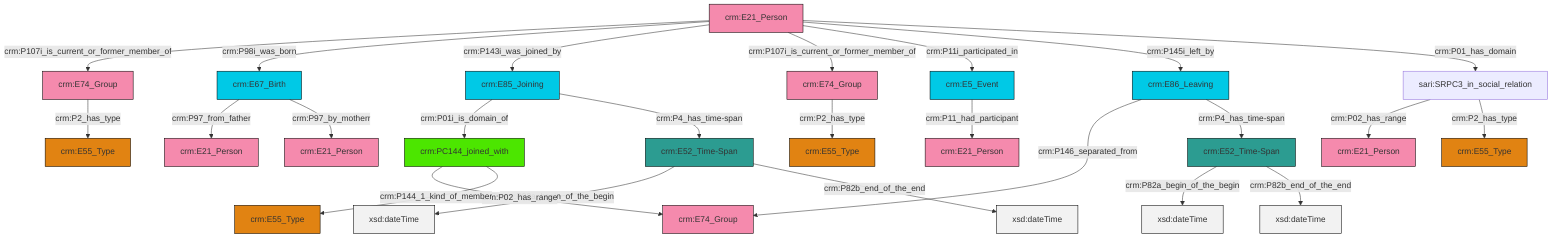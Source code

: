 graph TD
classDef Literal fill:#f2f2f2,stroke:#000000;
classDef CRM_Entity fill:#FFFFFF,stroke:#000000;
classDef Temporal_Entity fill:#00C9E6, stroke:#000000;
classDef Type fill:#E18312, stroke:#000000;
classDef Time-Span fill:#2C9C91, stroke:#000000;
classDef Appellation fill:#FFEB7F, stroke:#000000;
classDef Place fill:#008836, stroke:#000000;
classDef Persistent_Item fill:#B266B2, stroke:#000000;
classDef Conceptual_Object fill:#FFD700, stroke:#000000;
classDef Physical_Thing fill:#D2B48C, stroke:#000000;
classDef Actor fill:#f58aad, stroke:#000000;
classDef PC_Classes fill:#4ce600, stroke:#000000;
classDef Multi fill:#cccccc,stroke:#000000;

2["crm:E21_Person"]:::Actor -->|crm:P107i_is_current_or_former_member_of| 9["crm:E74_Group"]:::Actor
2["crm:E21_Person"]:::Actor -->|crm:P98i_was_born| 0["crm:E67_Birth"]:::Temporal_Entity
10["crm:E85_Joining"]:::Temporal_Entity -->|crm:P01i_is_domain_of| 11["crm:PC144_joined_with"]:::PC_Classes
14["crm:E52_Time-Span"]:::Time-Span -->|crm:P82a_begin_of_the_begin| 15[xsd:dateTime]:::Literal
2["crm:E21_Person"]:::Actor -->|crm:P143i_was_joined_by| 10["crm:E85_Joining"]:::Temporal_Entity
2["crm:E21_Person"]:::Actor -->|crm:P107i_is_current_or_former_member_of| 19["crm:E74_Group"]:::Actor
2["crm:E21_Person"]:::Actor -->|crm:P11i_participated_in| 16["crm:E5_Event"]:::Temporal_Entity
0["crm:E67_Birth"]:::Temporal_Entity -->|crm:P97_from_father| 21["crm:E21_Person"]:::Actor
22["crm:E52_Time-Span"]:::Time-Span -->|crm:P82a_begin_of_the_begin| 23[xsd:dateTime]:::Literal
24["crm:E86_Leaving"]:::Temporal_Entity -->|crm:P146_separated_from| 25["crm:E74_Group"]:::Actor
10["crm:E85_Joining"]:::Temporal_Entity -->|crm:P4_has_time-span| 14["crm:E52_Time-Span"]:::Time-Span
16["crm:E5_Event"]:::Temporal_Entity -->|crm:P11_had_participant| 28["crm:E21_Person"]:::Actor
11["crm:PC144_joined_with"]:::PC_Classes -->|crm:P02_has_range| 25["crm:E74_Group"]:::Actor
9["crm:E74_Group"]:::Actor -->|crm:P2_has_type| 12["crm:E55_Type"]:::Type
19["crm:E74_Group"]:::Actor -->|crm:P2_has_type| 31["crm:E55_Type"]:::Type
14["crm:E52_Time-Span"]:::Time-Span -->|crm:P82b_end_of_the_end| 34[xsd:dateTime]:::Literal
24["crm:E86_Leaving"]:::Temporal_Entity -->|crm:P4_has_time-span| 22["crm:E52_Time-Span"]:::Time-Span
2["crm:E21_Person"]:::Actor -->|crm:P145i_left_by| 24["crm:E86_Leaving"]:::Temporal_Entity
2["crm:E21_Person"]:::Actor -->|crm:P01_has_domain| 29["sari:SRPC3_in_social_relation"]:::Default
11["crm:PC144_joined_with"]:::PC_Classes -->|crm:P144_1_kind_of_member| 4["crm:E55_Type"]:::Type
29["sari:SRPC3_in_social_relation"]:::Default -->|crm:P02_has_range| 32["crm:E21_Person"]:::Actor
22["crm:E52_Time-Span"]:::Time-Span -->|crm:P82b_end_of_the_end| 41[xsd:dateTime]:::Literal
29["sari:SRPC3_in_social_relation"]:::Default -->|crm:P2_has_type| 38["crm:E55_Type"]:::Type
0["crm:E67_Birth"]:::Temporal_Entity -->|crm:P97_by_motherr| 6["crm:E21_Person"]:::Actor